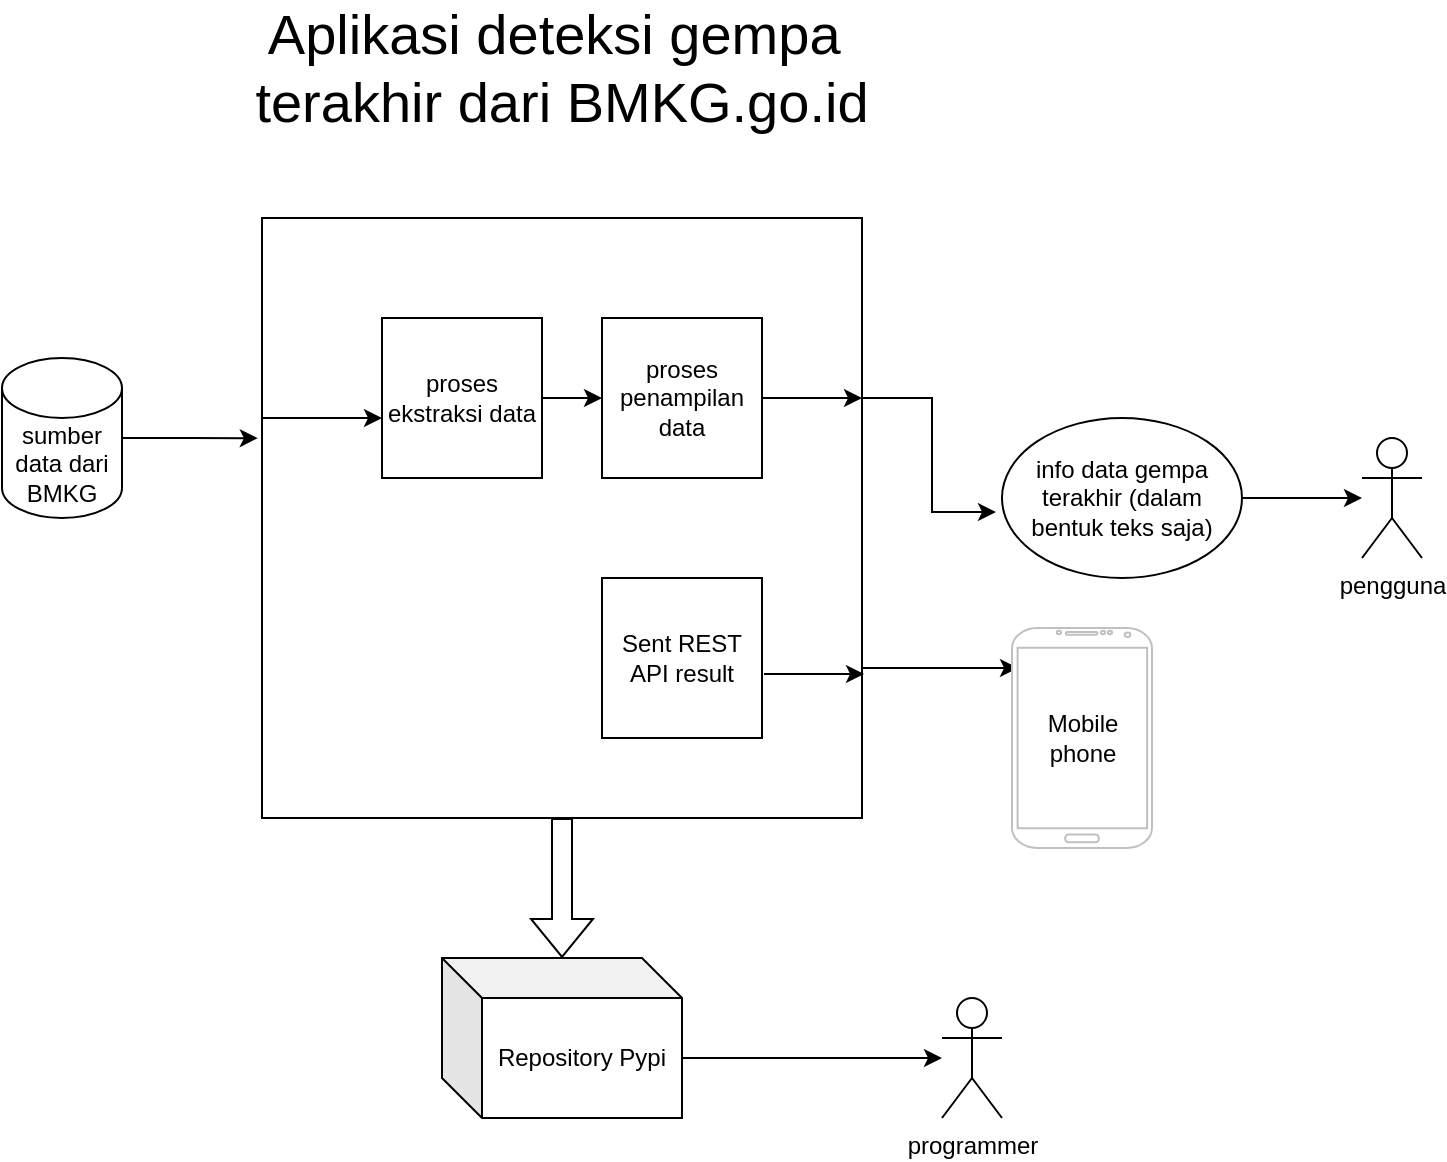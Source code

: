 <mxfile version="21.7.4" type="github">
  <diagram name="Page-1" id="vdFbocJESJZXxUAh-A0i">
    <mxGraphModel dx="880" dy="446" grid="1" gridSize="10" guides="1" tooltips="1" connect="1" arrows="1" fold="1" page="1" pageScale="1" pageWidth="850" pageHeight="1100" math="0" shadow="0">
      <root>
        <mxCell id="0" />
        <mxCell id="1" parent="0" />
        <mxCell id="Z5X8UzC7O_-HAxqiGnjh-23" style="edgeStyle=orthogonalEdgeStyle;rounded=0;orthogonalLoop=1;jettySize=auto;html=1;exitX=1;exitY=0.25;exitDx=0;exitDy=0;entryX=-0.025;entryY=0.588;entryDx=0;entryDy=0;entryPerimeter=0;" parent="1" source="Z5X8UzC7O_-HAxqiGnjh-1" target="Z5X8UzC7O_-HAxqiGnjh-5" edge="1">
          <mxGeometry relative="1" as="geometry">
            <Array as="points">
              <mxPoint x="530" y="260" />
              <mxPoint x="565" y="260" />
              <mxPoint x="565" y="317" />
            </Array>
          </mxGeometry>
        </mxCell>
        <mxCell id="I_AgwEIhHPqTf5hxD6y6-8" style="edgeStyle=orthogonalEdgeStyle;rounded=0;orthogonalLoop=1;jettySize=auto;html=1;exitX=1;exitY=0.75;exitDx=0;exitDy=0;entryX=0.043;entryY=0.182;entryDx=0;entryDy=0;entryPerimeter=0;" edge="1" parent="1" source="Z5X8UzC7O_-HAxqiGnjh-1" target="I_AgwEIhHPqTf5hxD6y6-1">
          <mxGeometry relative="1" as="geometry" />
        </mxCell>
        <mxCell id="Z5X8UzC7O_-HAxqiGnjh-1" value="" style="whiteSpace=wrap;html=1;aspect=fixed;" parent="1" vertex="1">
          <mxGeometry x="230" y="170" width="300" height="300" as="geometry" />
        </mxCell>
        <mxCell id="Z5X8UzC7O_-HAxqiGnjh-16" style="edgeStyle=orthogonalEdgeStyle;rounded=0;orthogonalLoop=1;jettySize=auto;html=1;exitX=0;exitY=0.25;exitDx=0;exitDy=0;entryX=0;entryY=0.625;entryDx=0;entryDy=0;entryPerimeter=0;" parent="1" source="Z5X8UzC7O_-HAxqiGnjh-1" target="Z5X8UzC7O_-HAxqiGnjh-2" edge="1">
          <mxGeometry relative="1" as="geometry">
            <Array as="points">
              <mxPoint x="230" y="270" />
            </Array>
          </mxGeometry>
        </mxCell>
        <mxCell id="Z5X8UzC7O_-HAxqiGnjh-18" value="" style="edgeStyle=orthogonalEdgeStyle;rounded=0;orthogonalLoop=1;jettySize=auto;html=1;" parent="1" source="Z5X8UzC7O_-HAxqiGnjh-2" target="Z5X8UzC7O_-HAxqiGnjh-3" edge="1">
          <mxGeometry relative="1" as="geometry" />
        </mxCell>
        <mxCell id="Z5X8UzC7O_-HAxqiGnjh-2" value="proses ekstraksi data" style="whiteSpace=wrap;html=1;aspect=fixed;" parent="1" vertex="1">
          <mxGeometry x="290" y="220" width="80" height="80" as="geometry" />
        </mxCell>
        <mxCell id="Z5X8UzC7O_-HAxqiGnjh-20" style="edgeStyle=orthogonalEdgeStyle;rounded=0;orthogonalLoop=1;jettySize=auto;html=1;exitX=1;exitY=0.5;exitDx=0;exitDy=0;entryX=1;entryY=0.3;entryDx=0;entryDy=0;entryPerimeter=0;" parent="1" source="Z5X8UzC7O_-HAxqiGnjh-3" target="Z5X8UzC7O_-HAxqiGnjh-1" edge="1">
          <mxGeometry relative="1" as="geometry">
            <Array as="points">
              <mxPoint x="500" y="260" />
              <mxPoint x="500" y="260" />
            </Array>
          </mxGeometry>
        </mxCell>
        <mxCell id="Z5X8UzC7O_-HAxqiGnjh-3" value="proses penampilan data" style="whiteSpace=wrap;html=1;aspect=fixed;" parent="1" vertex="1">
          <mxGeometry x="400" y="220" width="80" height="80" as="geometry" />
        </mxCell>
        <mxCell id="Z5X8UzC7O_-HAxqiGnjh-13" style="edgeStyle=orthogonalEdgeStyle;rounded=0;orthogonalLoop=1;jettySize=auto;html=1;exitX=1;exitY=0.5;exitDx=0;exitDy=0;exitPerimeter=0;entryX=-0.007;entryY=0.367;entryDx=0;entryDy=0;entryPerimeter=0;" parent="1" source="Z5X8UzC7O_-HAxqiGnjh-4" target="Z5X8UzC7O_-HAxqiGnjh-1" edge="1">
          <mxGeometry relative="1" as="geometry" />
        </mxCell>
        <mxCell id="Z5X8UzC7O_-HAxqiGnjh-4" value="sumber data dari BMKG" style="shape=cylinder3;whiteSpace=wrap;html=1;boundedLbl=1;backgroundOutline=1;size=15;" parent="1" vertex="1">
          <mxGeometry x="100" y="240" width="60" height="80" as="geometry" />
        </mxCell>
        <mxCell id="Z5X8UzC7O_-HAxqiGnjh-24" value="" style="edgeStyle=orthogonalEdgeStyle;rounded=0;orthogonalLoop=1;jettySize=auto;html=1;" parent="1" source="Z5X8UzC7O_-HAxqiGnjh-5" target="Z5X8UzC7O_-HAxqiGnjh-6" edge="1">
          <mxGeometry relative="1" as="geometry" />
        </mxCell>
        <mxCell id="Z5X8UzC7O_-HAxqiGnjh-5" value="info data gempa terakhir (dalam bentuk teks saja)" style="ellipse;whiteSpace=wrap;html=1;" parent="1" vertex="1">
          <mxGeometry x="600" y="270" width="120" height="80" as="geometry" />
        </mxCell>
        <mxCell id="Z5X8UzC7O_-HAxqiGnjh-6" value="pengguna" style="shape=umlActor;verticalLabelPosition=bottom;verticalAlign=top;html=1;outlineConnect=0;" parent="1" vertex="1">
          <mxGeometry x="780" y="280" width="30" height="60" as="geometry" />
        </mxCell>
        <mxCell id="Z5X8UzC7O_-HAxqiGnjh-11" style="edgeStyle=orthogonalEdgeStyle;rounded=0;orthogonalLoop=1;jettySize=auto;html=1;exitX=0;exitY=0;exitDx=120;exitDy=50;exitPerimeter=0;" parent="1" source="Z5X8UzC7O_-HAxqiGnjh-7" target="Z5X8UzC7O_-HAxqiGnjh-10" edge="1">
          <mxGeometry relative="1" as="geometry" />
        </mxCell>
        <mxCell id="Z5X8UzC7O_-HAxqiGnjh-7" value="Repository Pypi" style="shape=cube;whiteSpace=wrap;html=1;boundedLbl=1;backgroundOutline=1;darkOpacity=0.05;darkOpacity2=0.1;" parent="1" vertex="1">
          <mxGeometry x="320" y="540" width="120" height="80" as="geometry" />
        </mxCell>
        <mxCell id="Z5X8UzC7O_-HAxqiGnjh-9" value="&lt;font style=&quot;font-size: 28px;&quot;&gt;Aplikasi deteksi gempa&amp;nbsp;&lt;br&gt;terakhir dari BMKG.go.id&lt;/font&gt;" style="text;html=1;strokeColor=none;fillColor=none;align=center;verticalAlign=middle;whiteSpace=wrap;rounded=0;" parent="1" vertex="1">
          <mxGeometry x="215" y="80" width="330" height="30" as="geometry" />
        </mxCell>
        <mxCell id="Z5X8UzC7O_-HAxqiGnjh-10" value="programmer" style="shape=umlActor;verticalLabelPosition=bottom;verticalAlign=top;html=1;outlineConnect=0;" parent="1" vertex="1">
          <mxGeometry x="570" y="560" width="30" height="60" as="geometry" />
        </mxCell>
        <mxCell id="Z5X8UzC7O_-HAxqiGnjh-12" value="" style="shape=flexArrow;endArrow=classic;html=1;rounded=0;exitX=0.5;exitY=1;exitDx=0;exitDy=0;" parent="1" source="Z5X8UzC7O_-HAxqiGnjh-1" target="Z5X8UzC7O_-HAxqiGnjh-7" edge="1">
          <mxGeometry width="50" height="50" relative="1" as="geometry">
            <mxPoint x="400" y="500" as="sourcePoint" />
            <mxPoint x="450" y="450" as="targetPoint" />
          </mxGeometry>
        </mxCell>
        <mxCell id="I_AgwEIhHPqTf5hxD6y6-1" value="" style="verticalLabelPosition=bottom;verticalAlign=top;html=1;shadow=0;dashed=0;strokeWidth=1;shape=mxgraph.android.phone2;strokeColor=#c0c0c0;" vertex="1" parent="1">
          <mxGeometry x="605" y="375" width="70" height="110" as="geometry" />
        </mxCell>
        <mxCell id="I_AgwEIhHPqTf5hxD6y6-3" value="Mobile&lt;br&gt;phone" style="text;html=1;align=center;verticalAlign=middle;resizable=0;points=[];autosize=1;strokeColor=none;fillColor=none;" vertex="1" parent="1">
          <mxGeometry x="610" y="410" width="60" height="40" as="geometry" />
        </mxCell>
        <mxCell id="I_AgwEIhHPqTf5hxD6y6-4" value="Sent REST API result" style="whiteSpace=wrap;html=1;aspect=fixed;" vertex="1" parent="1">
          <mxGeometry x="400" y="350" width="80" height="80" as="geometry" />
        </mxCell>
        <mxCell id="I_AgwEIhHPqTf5hxD6y6-7" style="edgeStyle=orthogonalEdgeStyle;rounded=0;orthogonalLoop=1;jettySize=auto;html=1;exitX=1;exitY=0.5;exitDx=0;exitDy=0;entryX=1;entryY=0.3;entryDx=0;entryDy=0;entryPerimeter=0;" edge="1" parent="1">
          <mxGeometry relative="1" as="geometry">
            <Array as="points">
              <mxPoint x="501" y="398" />
              <mxPoint x="501" y="398" />
            </Array>
            <mxPoint x="481" y="398" as="sourcePoint" />
            <mxPoint x="531" y="398" as="targetPoint" />
          </mxGeometry>
        </mxCell>
      </root>
    </mxGraphModel>
  </diagram>
</mxfile>
